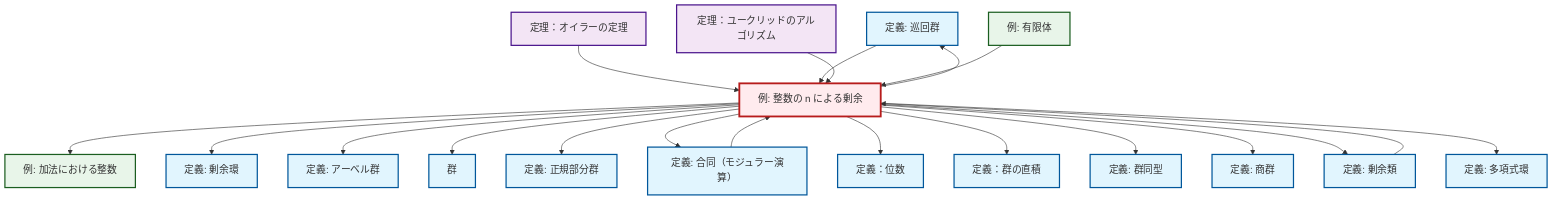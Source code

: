 graph TD
    classDef definition fill:#e1f5fe,stroke:#01579b,stroke-width:2px
    classDef theorem fill:#f3e5f5,stroke:#4a148c,stroke-width:2px
    classDef axiom fill:#fff3e0,stroke:#e65100,stroke-width:2px
    classDef example fill:#e8f5e9,stroke:#1b5e20,stroke-width:2px
    classDef current fill:#ffebee,stroke:#b71c1c,stroke-width:3px
    def-cyclic-group["定義: 巡回群"]:::definition
    ex-finite-field["例: 有限体"]:::example
    ex-quotient-integers-mod-n["例: 整数の n による剰余"]:::example
    def-congruence["定義: 合同（モジュラー演算）"]:::definition
    ex-integers-addition["例: 加法における整数"]:::example
    def-quotient-group["定義: 商群"]:::definition
    def-coset["定義: 剰余類"]:::definition
    def-normal-subgroup["定義: 正規部分群"]:::definition
    def-order["定義：位数"]:::definition
    def-quotient-ring["定義: 剰余環"]:::definition
    def-isomorphism["定義: 群同型"]:::definition
    thm-euler["定理：オイラーの定理"]:::theorem
    def-abelian-group["定義: アーベル群"]:::definition
    thm-euclidean-algorithm["定理：ユークリッドのアルゴリズム"]:::theorem
    def-polynomial-ring["定義: 多項式環"]:::definition
    def-group["群"]:::definition
    def-direct-product["定義：群の直積"]:::definition
    ex-quotient-integers-mod-n --> ex-integers-addition
    ex-quotient-integers-mod-n --> def-quotient-ring
    thm-euler --> ex-quotient-integers-mod-n
    ex-quotient-integers-mod-n --> def-abelian-group
    ex-quotient-integers-mod-n --> def-group
    ex-quotient-integers-mod-n --> def-normal-subgroup
    ex-quotient-integers-mod-n --> def-congruence
    ex-quotient-integers-mod-n --> def-order
    def-cyclic-group --> ex-quotient-integers-mod-n
    thm-euclidean-algorithm --> ex-quotient-integers-mod-n
    ex-quotient-integers-mod-n --> def-direct-product
    ex-quotient-integers-mod-n --> def-isomorphism
    ex-quotient-integers-mod-n --> def-quotient-group
    ex-quotient-integers-mod-n --> def-cyclic-group
    ex-quotient-integers-mod-n --> def-coset
    ex-quotient-integers-mod-n --> def-polynomial-ring
    ex-finite-field --> ex-quotient-integers-mod-n
    def-coset --> ex-quotient-integers-mod-n
    def-congruence --> ex-quotient-integers-mod-n
    class ex-quotient-integers-mod-n current